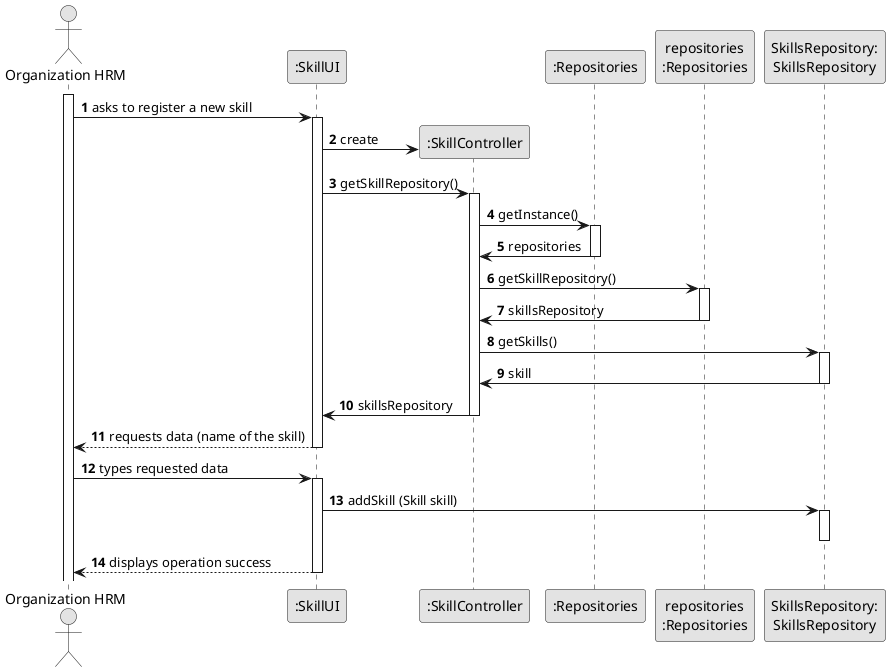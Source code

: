 @startuml
skinparam monochrome true
skinparam packageStyle rectangle
skinparam shadowing false

autonumber

'hide footbox
actor "Organization HRM" as HRM
participant ":SkillUI" as UI
participant ":SkillController" as CTRL
participant ":Repositories" as RepositorySingleton
participant "repositories\n:Repositories" as PLAT
participant "SkillsRepository:\nSkillsRepository" as SkillsRepository


activate HRM

     HRM -> UI : asks to register a new skill

     activate UI

            UI -> CTRL** : create
            UI -> CTRL : getSkillRepository()

     activate CTRL

            CTRL -> RepositorySingleton : getInstance()

     activate RepositorySingleton

            RepositorySingleton -> CTRL : repositories

     deactivate RepositorySingleton

            CTRL -> PLAT : getSkillRepository()

     activate PLAT

            PLAT -> CTRL : skillsRepository
     deactivate PLAT

            CTRL -> SkillsRepository : getSkills()
     activate SkillsRepository

            SkillsRepository -> CTRL : skill
     deactivate SkillsRepository
            CTRL -> UI : skillsRepository
     deactivate CTRL
     UI --> HRM : requests data (name of the skill)
     deactivate UI

     HRM -> UI : types requested data
     activate UI

            UI -> SkillsRepository: addSkill (Skill skill)

     activate SkillsRepository
     deactivate SkillsRepository

     UI --> HRM : displays operation success
     deactivate UI

 @enduml